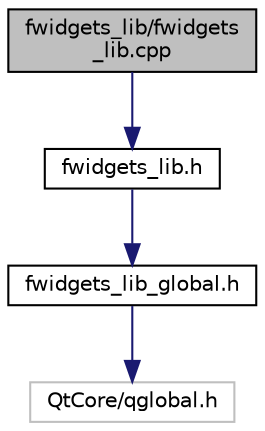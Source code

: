 digraph "fwidgets_lib/fwidgets_lib.cpp"
{
 // INTERACTIVE_SVG=YES
  edge [fontname="Helvetica",fontsize="10",labelfontname="Helvetica",labelfontsize="10"];
  node [fontname="Helvetica",fontsize="10",shape=record];
  Node0 [label="fwidgets_lib/fwidgets\l_lib.cpp",height=0.2,width=0.4,color="black", fillcolor="grey75", style="filled", fontcolor="black"];
  Node0 -> Node1 [color="midnightblue",fontsize="10",style="solid",fontname="Helvetica"];
  Node1 [label="fwidgets_lib.h",height=0.2,width=0.4,color="black", fillcolor="white", style="filled",URL="$fwidgets__lib_8h.html"];
  Node1 -> Node2 [color="midnightblue",fontsize="10",style="solid",fontname="Helvetica"];
  Node2 [label="fwidgets_lib_global.h",height=0.2,width=0.4,color="black", fillcolor="white", style="filled",URL="$fwidgets__lib__global_8h.html"];
  Node2 -> Node3 [color="midnightblue",fontsize="10",style="solid",fontname="Helvetica"];
  Node3 [label="QtCore/qglobal.h",height=0.2,width=0.4,color="grey75", fillcolor="white", style="filled"];
}
